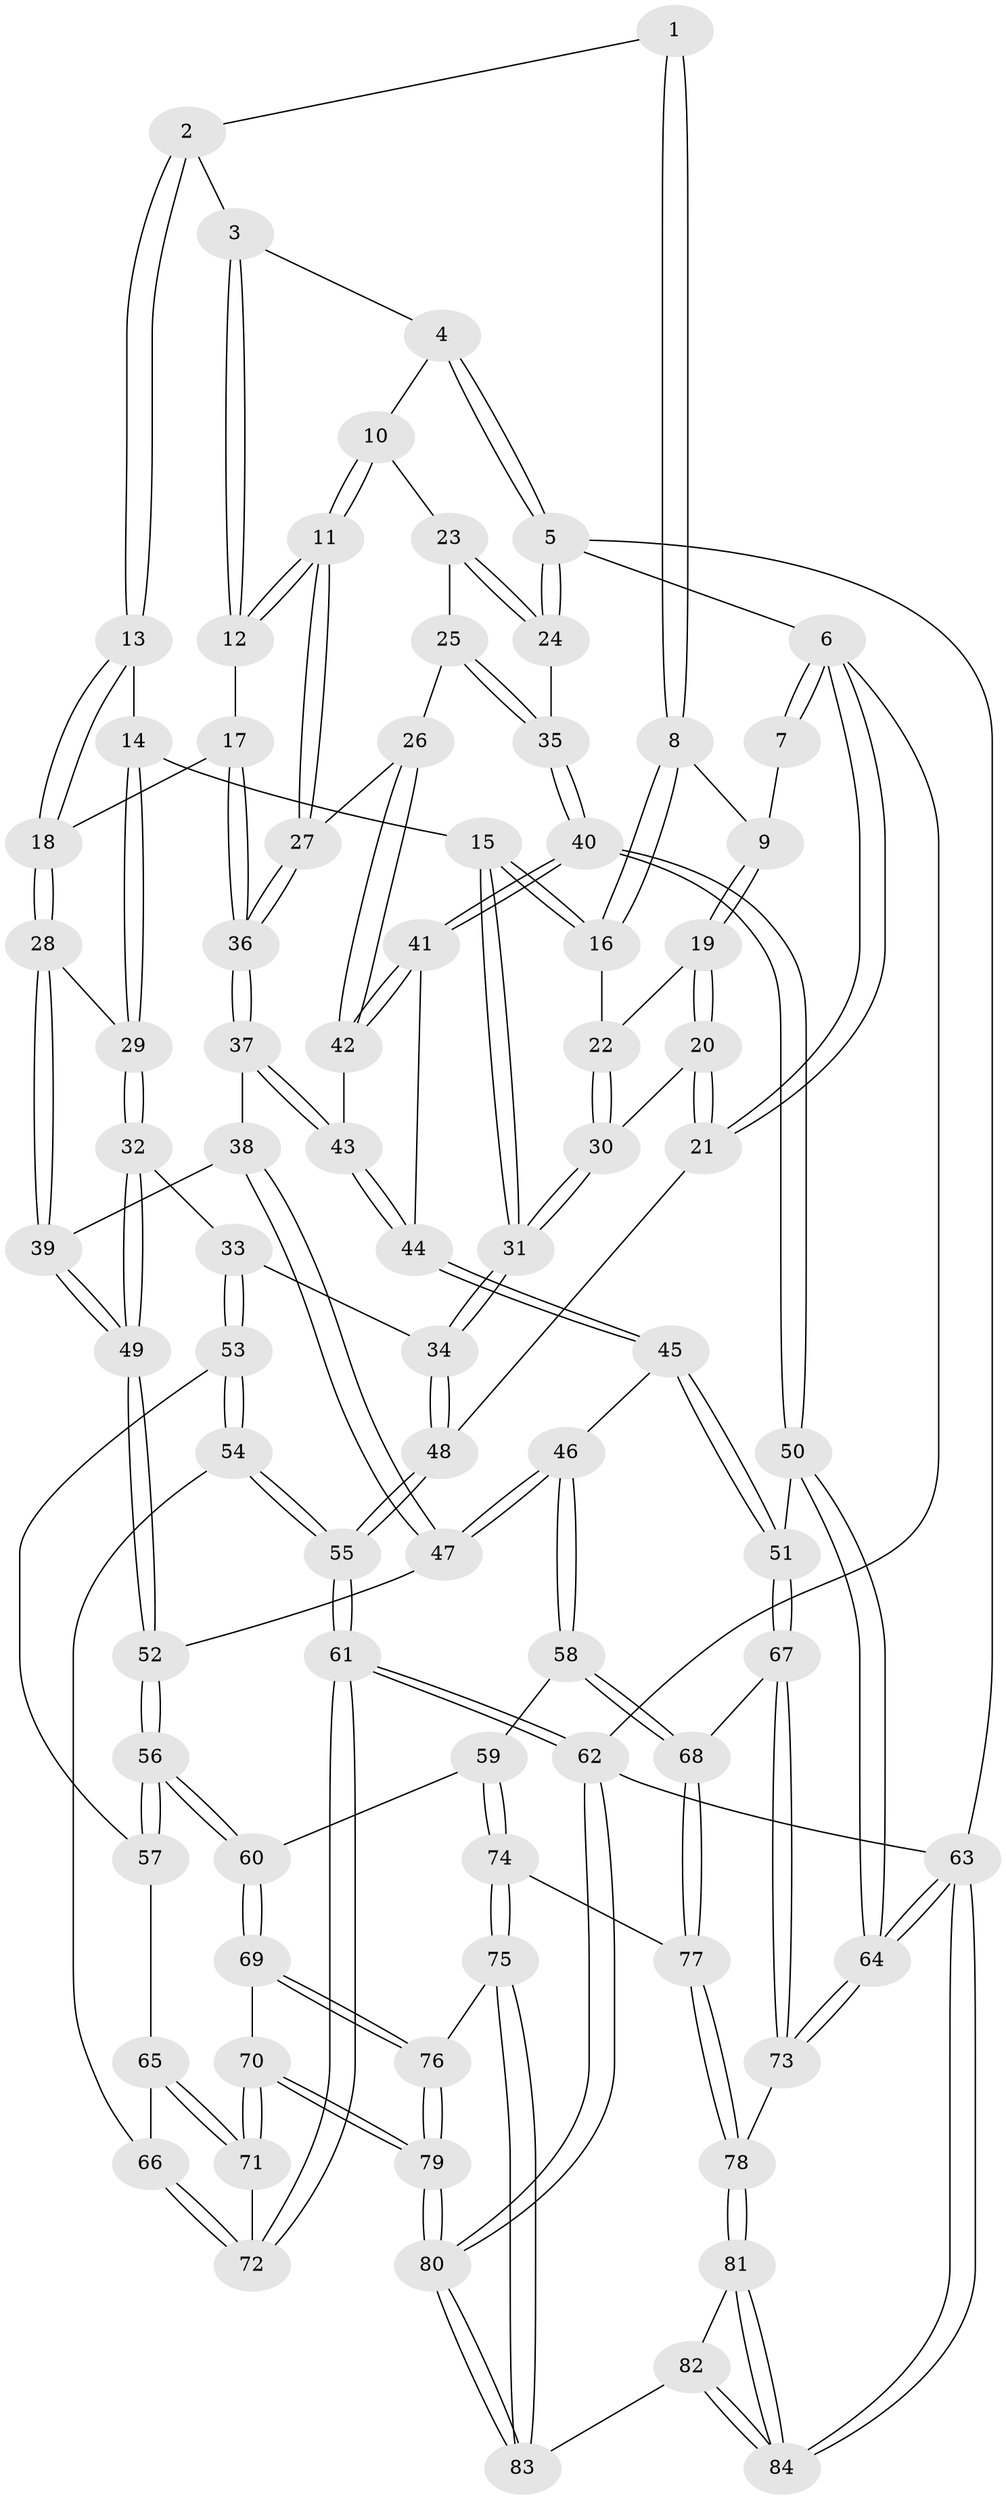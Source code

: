 // Generated by graph-tools (version 1.1) at 2025/17/03/09/25 04:17:00]
// undirected, 84 vertices, 207 edges
graph export_dot {
graph [start="1"]
  node [color=gray90,style=filled];
  1 [pos="+0.3470168201675806+0"];
  2 [pos="+0.4039028043803717+0"];
  3 [pos="+0.7412231439900646+0"];
  4 [pos="+0.7581723211118837+0"];
  5 [pos="+1+0"];
  6 [pos="+0+0"];
  7 [pos="+0.019734773326309164+0"];
  8 [pos="+0.1859326400739384+0.0745237160103725"];
  9 [pos="+0.08309287860252951+0.03241894509604393"];
  10 [pos="+0.9474698543215367+0.0816780249122597"];
  11 [pos="+0.7454682048638237+0.1600162428420104"];
  12 [pos="+0.7294882095257792+0"];
  13 [pos="+0.40982487821186864+0.04271878370013208"];
  14 [pos="+0.36554352952243596+0.09380791299764368"];
  15 [pos="+0.2621846668903802+0.14905137319753212"];
  16 [pos="+0.18685817060455695+0.07787146451110478"];
  17 [pos="+0.5236566492342503+0.14976983029240742"];
  18 [pos="+0.5076319767024362+0.14678458987510967"];
  19 [pos="+0.06167932172169077+0.10450527240432177"];
  20 [pos="+0+0.15682296042605842"];
  21 [pos="+0+0.15820687503511746"];
  22 [pos="+0.10870384528566862+0.1603889810095329"];
  23 [pos="+0.9679901911032999+0.09603765235466628"];
  24 [pos="+1+0.12603392123960022"];
  25 [pos="+0.9192226757041606+0.19514408738509048"];
  26 [pos="+0.8771922424602289+0.2182402450520178"];
  27 [pos="+0.743159578407521+0.1708693903765498"];
  28 [pos="+0.46016989565459065+0.30732986735417583"];
  29 [pos="+0.36512950655132104+0.2744657690597376"];
  30 [pos="+0.1462119577086532+0.2633594135842248"];
  31 [pos="+0.16891453096477113+0.2924091003831675"];
  32 [pos="+0.18746519228738834+0.3446527523289335"];
  33 [pos="+0.17969684455905668+0.34537521021835615"];
  34 [pos="+0.17483619259464298+0.33747626222571486"];
  35 [pos="+1+0.34462642280948147"];
  36 [pos="+0.6996595847924924+0.2219103695037837"];
  37 [pos="+0.6971870870821092+0.2529459772050398"];
  38 [pos="+0.6967923118246616+0.2535836244806584"];
  39 [pos="+0.4793476904792562+0.3458750218687472"];
  40 [pos="+1+0.40949082831435774"];
  41 [pos="+0.9819200096436398+0.3443202907367202"];
  42 [pos="+0.9032425154332249+0.28723611784713327"];
  43 [pos="+0.8064492910238372+0.33985645332327313"];
  44 [pos="+0.8266908472455807+0.3876197275715431"];
  45 [pos="+0.814465425767092+0.5030381141826159"];
  46 [pos="+0.728860281152037+0.5060711069736481"];
  47 [pos="+0.6663386079867959+0.4146377920152788"];
  48 [pos="+0+0.3320658958101851"];
  49 [pos="+0.47560284855284446+0.43416793278275206"];
  50 [pos="+1+0.42998737592179026"];
  51 [pos="+0.8364359790907013+0.5157846690331506"];
  52 [pos="+0.4783018116134615+0.44193094957301576"];
  53 [pos="+0.17081928278277908+0.43413259055046477"];
  54 [pos="+0+0.5336970836263166"];
  55 [pos="+0+0.5329377423549075"];
  56 [pos="+0.4510726488124078+0.5991341472805544"];
  57 [pos="+0.1817179745043653+0.4655243645155214"];
  58 [pos="+0.6133443830836914+0.6472635729867848"];
  59 [pos="+0.5232995236846237+0.6261397350597937"];
  60 [pos="+0.45191349084738186+0.6017681130149948"];
  61 [pos="+0+0.9979740295900084"];
  62 [pos="+0+1"];
  63 [pos="+1+1"];
  64 [pos="+1+1"];
  65 [pos="+0.1697911656423448+0.5105103314122373"];
  66 [pos="+0.022525545277933816+0.6019074332184666"];
  67 [pos="+0.8745892736142985+0.722082741189522"];
  68 [pos="+0.6173623817490627+0.65280177549298"];
  69 [pos="+0.3733421478647084+0.7091328264206924"];
  70 [pos="+0.182766837674834+0.7475806655318223"];
  71 [pos="+0.17354142982751905+0.7425077267235778"];
  72 [pos="+0.11775461331367426+0.7462741628948035"];
  73 [pos="+0.9089772211397384+0.7649767820935262"];
  74 [pos="+0.5252665685186747+0.8714945710013027"];
  75 [pos="+0.46791202715160807+0.9063170629276976"];
  76 [pos="+0.42466908479392657+0.8643078750896223"];
  77 [pos="+0.6439015486110878+0.8260523323675728"];
  78 [pos="+0.6745967499777168+0.8506306845325807"];
  79 [pos="+0.21950484714526483+0.9426842372846308"];
  80 [pos="+0.14160046922711664+1"];
  81 [pos="+0.6832127275924494+0.8915566121276438"];
  82 [pos="+0.4989069313085583+1"];
  83 [pos="+0.4927525028263718+1"];
  84 [pos="+1+1"];
  1 -- 2;
  1 -- 8;
  1 -- 8;
  2 -- 3;
  2 -- 13;
  2 -- 13;
  3 -- 4;
  3 -- 12;
  3 -- 12;
  4 -- 5;
  4 -- 5;
  4 -- 10;
  5 -- 6;
  5 -- 24;
  5 -- 24;
  5 -- 63;
  6 -- 7;
  6 -- 7;
  6 -- 21;
  6 -- 21;
  6 -- 62;
  7 -- 9;
  8 -- 9;
  8 -- 16;
  8 -- 16;
  9 -- 19;
  9 -- 19;
  10 -- 11;
  10 -- 11;
  10 -- 23;
  11 -- 12;
  11 -- 12;
  11 -- 27;
  11 -- 27;
  12 -- 17;
  13 -- 14;
  13 -- 18;
  13 -- 18;
  14 -- 15;
  14 -- 29;
  14 -- 29;
  15 -- 16;
  15 -- 16;
  15 -- 31;
  15 -- 31;
  16 -- 22;
  17 -- 18;
  17 -- 36;
  17 -- 36;
  18 -- 28;
  18 -- 28;
  19 -- 20;
  19 -- 20;
  19 -- 22;
  20 -- 21;
  20 -- 21;
  20 -- 30;
  21 -- 48;
  22 -- 30;
  22 -- 30;
  23 -- 24;
  23 -- 24;
  23 -- 25;
  24 -- 35;
  25 -- 26;
  25 -- 35;
  25 -- 35;
  26 -- 27;
  26 -- 42;
  26 -- 42;
  27 -- 36;
  27 -- 36;
  28 -- 29;
  28 -- 39;
  28 -- 39;
  29 -- 32;
  29 -- 32;
  30 -- 31;
  30 -- 31;
  31 -- 34;
  31 -- 34;
  32 -- 33;
  32 -- 49;
  32 -- 49;
  33 -- 34;
  33 -- 53;
  33 -- 53;
  34 -- 48;
  34 -- 48;
  35 -- 40;
  35 -- 40;
  36 -- 37;
  36 -- 37;
  37 -- 38;
  37 -- 43;
  37 -- 43;
  38 -- 39;
  38 -- 47;
  38 -- 47;
  39 -- 49;
  39 -- 49;
  40 -- 41;
  40 -- 41;
  40 -- 50;
  40 -- 50;
  41 -- 42;
  41 -- 42;
  41 -- 44;
  42 -- 43;
  43 -- 44;
  43 -- 44;
  44 -- 45;
  44 -- 45;
  45 -- 46;
  45 -- 51;
  45 -- 51;
  46 -- 47;
  46 -- 47;
  46 -- 58;
  46 -- 58;
  47 -- 52;
  48 -- 55;
  48 -- 55;
  49 -- 52;
  49 -- 52;
  50 -- 51;
  50 -- 64;
  50 -- 64;
  51 -- 67;
  51 -- 67;
  52 -- 56;
  52 -- 56;
  53 -- 54;
  53 -- 54;
  53 -- 57;
  54 -- 55;
  54 -- 55;
  54 -- 66;
  55 -- 61;
  55 -- 61;
  56 -- 57;
  56 -- 57;
  56 -- 60;
  56 -- 60;
  57 -- 65;
  58 -- 59;
  58 -- 68;
  58 -- 68;
  59 -- 60;
  59 -- 74;
  59 -- 74;
  60 -- 69;
  60 -- 69;
  61 -- 62;
  61 -- 62;
  61 -- 72;
  61 -- 72;
  62 -- 80;
  62 -- 80;
  62 -- 63;
  63 -- 64;
  63 -- 64;
  63 -- 84;
  63 -- 84;
  64 -- 73;
  64 -- 73;
  65 -- 66;
  65 -- 71;
  65 -- 71;
  66 -- 72;
  66 -- 72;
  67 -- 68;
  67 -- 73;
  67 -- 73;
  68 -- 77;
  68 -- 77;
  69 -- 70;
  69 -- 76;
  69 -- 76;
  70 -- 71;
  70 -- 71;
  70 -- 79;
  70 -- 79;
  71 -- 72;
  73 -- 78;
  74 -- 75;
  74 -- 75;
  74 -- 77;
  75 -- 76;
  75 -- 83;
  75 -- 83;
  76 -- 79;
  76 -- 79;
  77 -- 78;
  77 -- 78;
  78 -- 81;
  78 -- 81;
  79 -- 80;
  79 -- 80;
  80 -- 83;
  80 -- 83;
  81 -- 82;
  81 -- 84;
  81 -- 84;
  82 -- 83;
  82 -- 84;
  82 -- 84;
}
